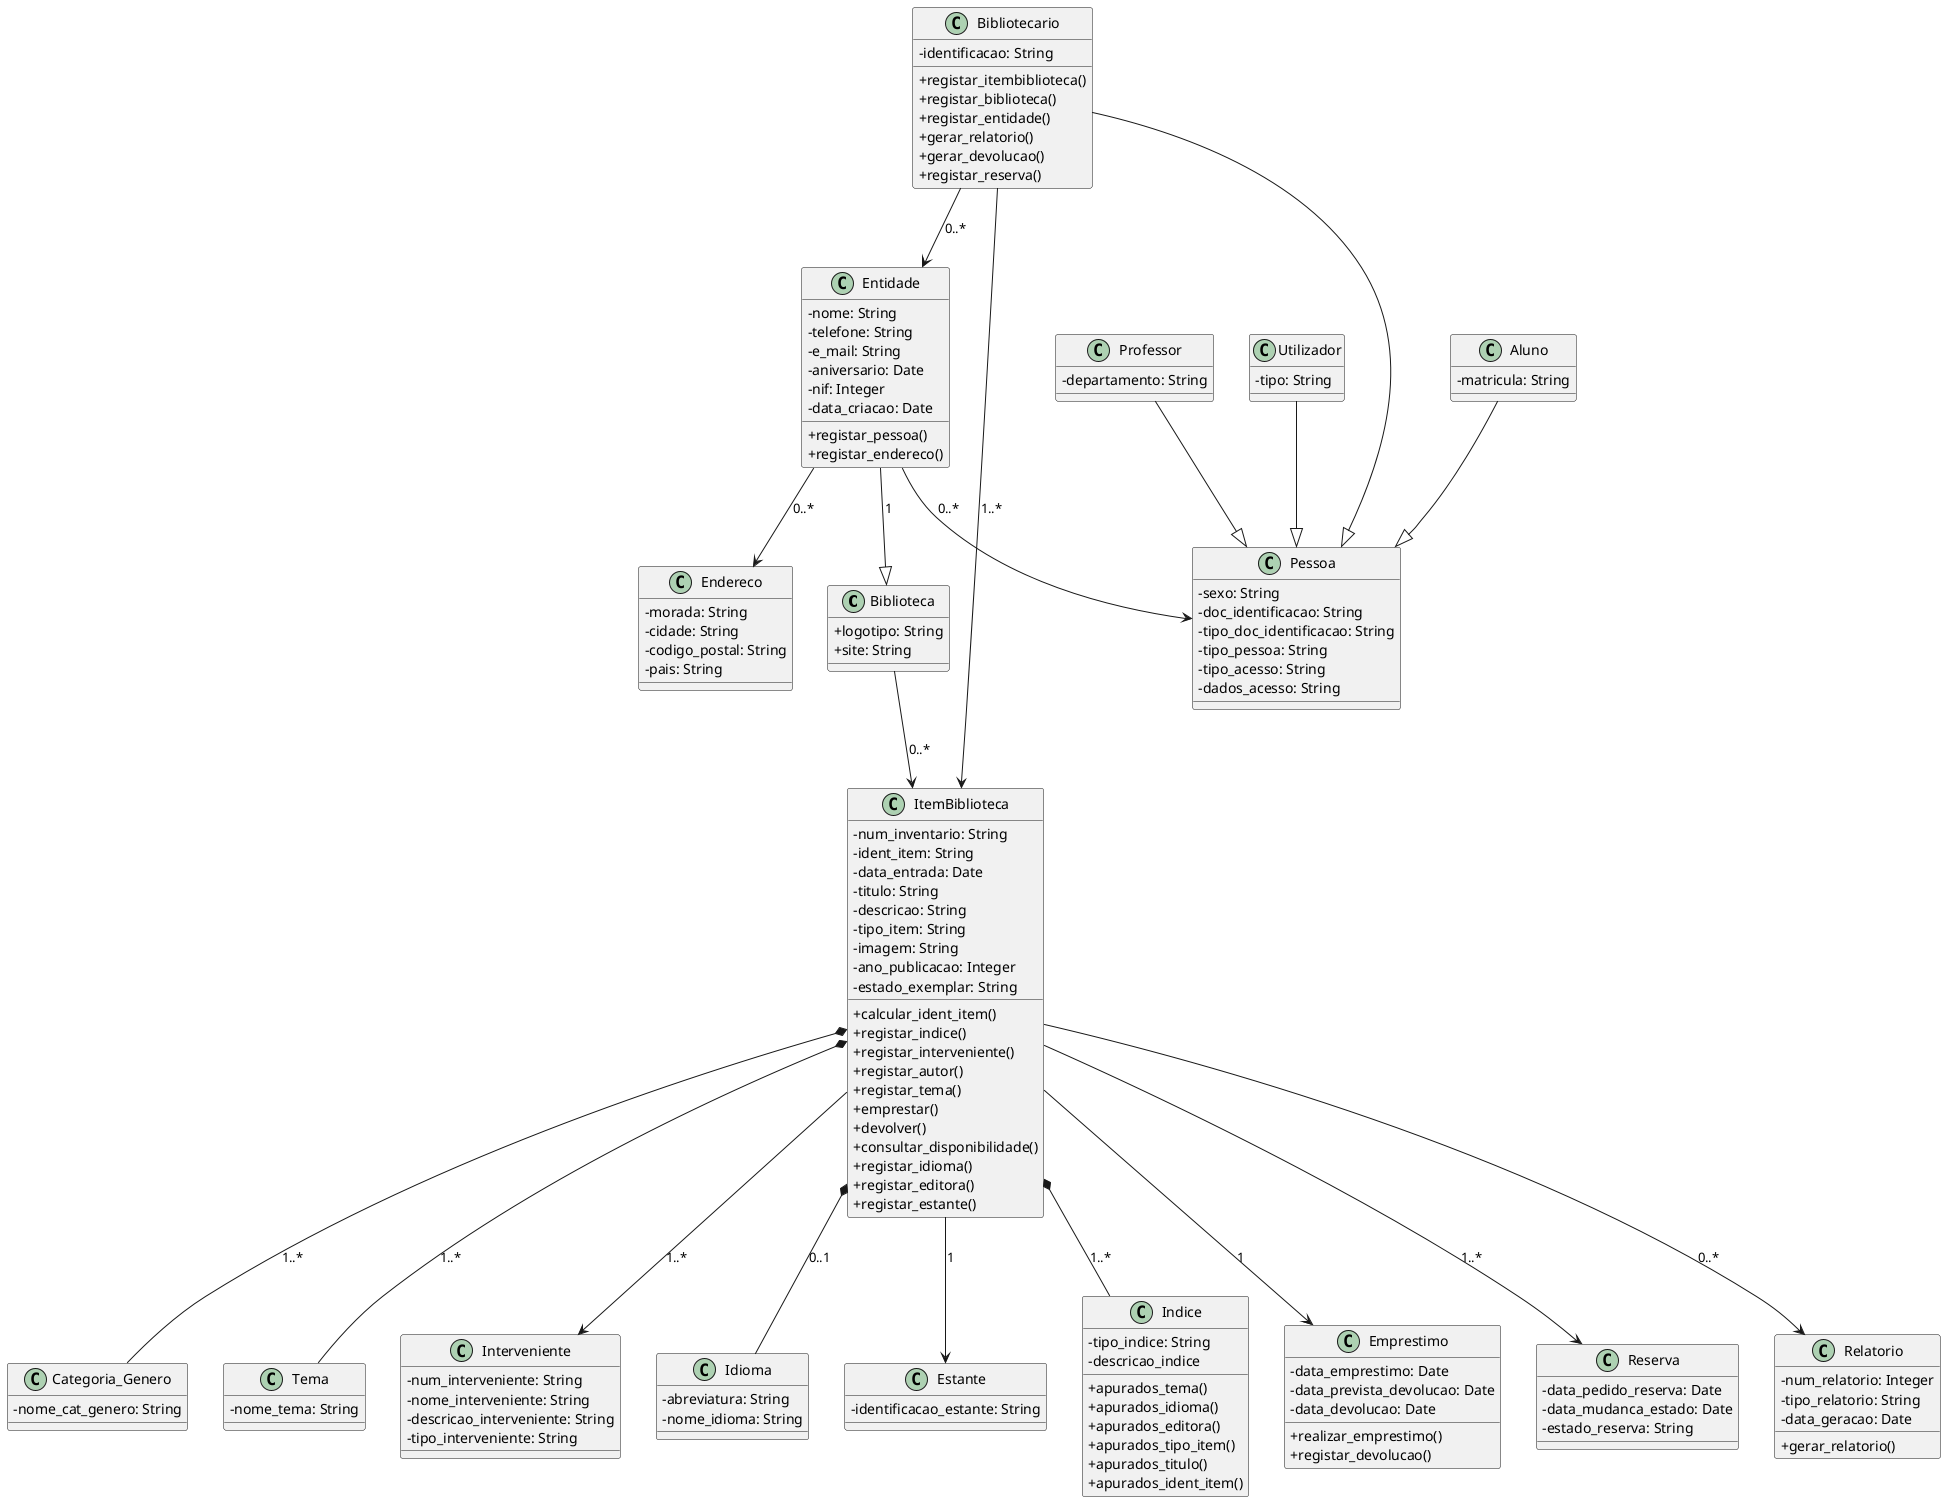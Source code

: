 @startuml
skinparam classAttributeIconSize 0
class Biblioteca {
    + logotipo: String
    + site: String
}
class Entidade {
    - nome: String
    - telefone: String
    - e_mail: String
    - aniversario: Date
    - nif: Integer
    - data_criacao: Date
    + registar_pessoa()
    + registar_endereco()
}
class Endereco {
    - morada: String
    - cidade: String
    - codigo_postal: String
    - pais: String
}
class Pessoa {
    - sexo: String
    - doc_identificacao: String
    - tipo_doc_identificacao: String
    - tipo_pessoa: String
    - tipo_acesso: String
    - dados_acesso: String
}
class Bibliotecario {
    - identificacao: String
    + registar_itembiblioteca()
    + registar_biblioteca()
    + registar_entidade()
    + gerar_relatorio()
    + gerar_devolucao()
    + registar_reserva()
}
class Aluno {
    - matricula: String
}
class Professor {
    - departamento: String
}
class Utilizador {
    - tipo: String
}

class ItemBiblioteca {
    - num_inventario: String
    - ident_item: String
    - data_entrada: Date
    - titulo: String
    - descricao: String
    - tipo_item: String
    - imagem: String
    - ano_publicacao: Integer
    - estado_exemplar: String
    + calcular_ident_item()
    + registar_indice()
    + registar_interveniente()
    + registar_autor()
    + registar_tema()
    + emprestar()
    + devolver()
    + consultar_disponibilidade()
    + registar_idioma()
    + registar_editora()
    + registar_estante()
}
class Categoria_Genero {
    - nome_cat_genero: String
}
class Tema {
    - nome_tema: String
}
class Interveniente {
    - num_interveniente: String
    - nome_interveniente: String
    - descricao_interveniente: String
    - tipo_interveniente: String
}
class Idioma {
    - abreviatura: String
    - nome_idioma: String
}
class Estante {
    - identificacao_estante: String
}

class Indice {
    - tipo_indice: String
    - descricao_indice
    + apurados_tema()
    + apurados_idioma()
    + apurados_editora()
    + apurados_tipo_item()
    + apurados_titulo()
    + apurados_ident_item()
}
class Emprestimo {
    - data_emprestimo: Date
    - data_prevista_devolucao: Date
    - data_devolucao: Date
    + realizar_emprestimo()
    + registar_devolucao()
}

class Reserva {
    - data_pedido_reserva: Date
    - data_mudanca_estado: Date
    - estado_reserva: String
}

class Relatorio {
    - num_relatorio: Integer
    - tipo_relatorio: String
    - data_geracao: Date
    + gerar_relatorio()
}

Bibliotecario --> ItemBiblioteca : "1..*"
Bibliotecario --> Entidade : "0..*"
Biblioteca --> ItemBiblioteca : "0..*"
Entidade --> Pessoa: "0..*"
Entidade --|> Biblioteca: "1"
Entidade --> Endereco: "0..*"
ItemBiblioteca *-- Indice: "1..*"
ItemBiblioteca *-- Categoria_Genero: "1..*"
ItemBiblioteca *-- Tema: "1..*"
ItemBiblioteca --> Emprestimo : "1"
ItemBiblioteca --> Reserva: "1..*"
ItemBiblioteca *-- Idioma: "0..1"
ItemBiblioteca --> Estante: "1"
ItemBiblioteca --> Interveniente:"1..*"
Bibliotecario --|> Pessoa
Aluno --|> Pessoa
Professor --|> Pessoa
Utilizador --|> Pessoa
ItemBiblioteca --> Relatorio: "0..*"
@enduml
